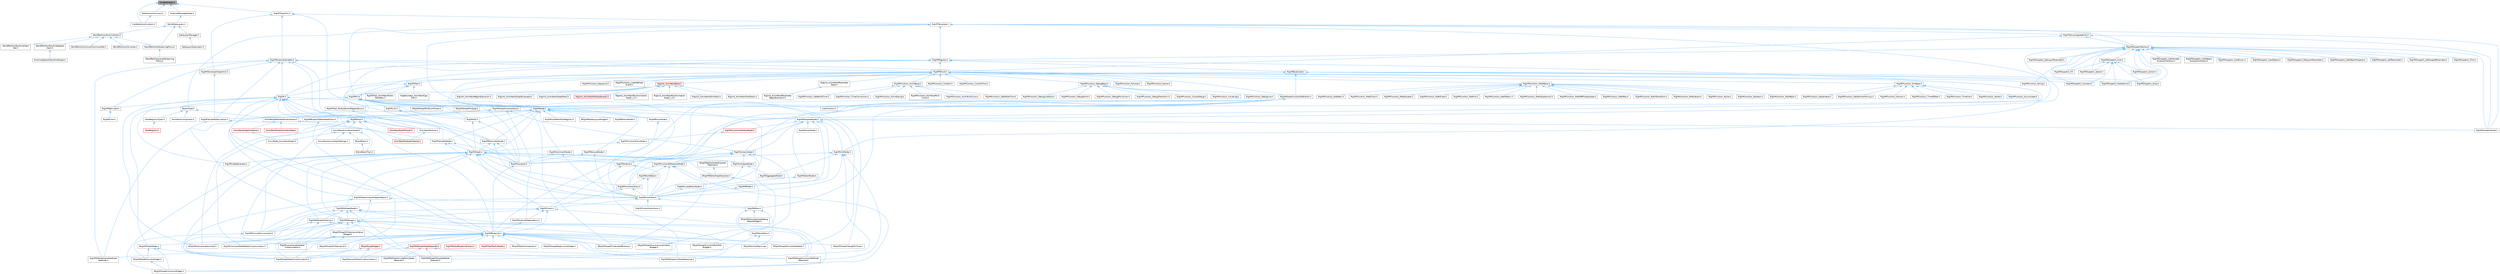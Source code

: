 digraph "CoreRedirects.h"
{
 // INTERACTIVE_SVG=YES
 // LATEX_PDF_SIZE
  bgcolor="transparent";
  edge [fontname=Helvetica,fontsize=10,labelfontname=Helvetica,labelfontsize=10];
  node [fontname=Helvetica,fontsize=10,shape=box,height=0.2,width=0.4];
  Node1 [id="Node000001",label="CoreRedirects.h",height=0.2,width=0.4,color="gray40", fillcolor="grey60", style="filled", fontcolor="black",tooltip=" "];
  Node1 -> Node2 [id="edge1_Node000001_Node000002",dir="back",color="steelblue1",style="solid",tooltip=" "];
  Node2 [id="Node000002",label="CoreRedirectsContext.h",height=0.2,width=0.4,color="grey40", fillcolor="white", style="filled",URL="$da/d3c/CoreRedirectsContext_8h.html",tooltip=" "];
  Node1 -> Node3 [id="edge2_Node000001_Node000003",dir="back",color="steelblue1",style="solid",tooltip=" "];
  Node3 [id="Node000003",label="ExternalPackageHelper.h",height=0.2,width=0.4,color="grey40", fillcolor="white", style="filled",URL="$d3/d2f/ExternalPackageHelper_8h.html",tooltip=" "];
  Node3 -> Node4 [id="edge3_Node000003_Node000004",dir="back",color="steelblue1",style="solid",tooltip=" "];
  Node4 [id="Node000004",label="WorldDataLayers.h",height=0.2,width=0.4,color="grey40", fillcolor="white", style="filled",URL="$d1/d1d/WorldDataLayers_8h.html",tooltip=" "];
  Node4 -> Node5 [id="edge4_Node000004_Node000005",dir="back",color="steelblue1",style="solid",tooltip=" "];
  Node5 [id="Node000005",label="DataLayerManager.h",height=0.2,width=0.4,color="grey40", fillcolor="white", style="filled",URL="$de/d96/DataLayerManager_8h.html",tooltip=" "];
  Node5 -> Node6 [id="edge5_Node000005_Node000006",dir="back",color="steelblue1",style="solid",tooltip=" "];
  Node6 [id="Node000006",label="DataLayerSubsystem.h",height=0.2,width=0.4,color="grey40", fillcolor="white", style="filled",URL="$d2/d5d/DataLayerSubsystem_8h.html",tooltip=" "];
  Node4 -> Node7 [id="edge6_Node000004_Node000007",dir="back",color="steelblue1",style="solid",tooltip=" "];
  Node7 [id="Node000007",label="WorldPartitionRuntimeHash.h",height=0.2,width=0.4,color="grey40", fillcolor="white", style="filled",URL="$d9/df1/WorldPartitionRuntimeHash_8h.html",tooltip=" "];
  Node7 -> Node8 [id="edge7_Node000007_Node000008",dir="back",color="steelblue1",style="solid",tooltip=" "];
  Node8 [id="Node000008",label="WorldPartitionConvertCommandlet.h",height=0.2,width=0.4,color="grey40", fillcolor="white", style="filled",URL="$db/d15/WorldPartitionConvertCommandlet_8h.html",tooltip=" "];
  Node7 -> Node9 [id="edge8_Node000007_Node000009",dir="back",color="steelblue1",style="solid",tooltip=" "];
  Node9 [id="Node000009",label="WorldPartitionConverter.h",height=0.2,width=0.4,color="grey40", fillcolor="white", style="filled",URL="$dc/df8/WorldPartitionConverter_8h.html",tooltip=" "];
  Node7 -> Node10 [id="edge9_Node000007_Node000010",dir="back",color="steelblue1",style="solid",tooltip=" "];
  Node10 [id="Node000010",label="WorldPartitionRuntimeHash\lSet.h",height=0.2,width=0.4,color="grey40", fillcolor="white", style="filled",URL="$d7/d94/WorldPartitionRuntimeHashSet_8h.html",tooltip=" "];
  Node7 -> Node11 [id="edge10_Node000007_Node000011",dir="back",color="steelblue1",style="solid",tooltip=" "];
  Node11 [id="Node000011",label="WorldPartitionRuntimeSpatial\lHash.h",height=0.2,width=0.4,color="grey40", fillcolor="white", style="filled",URL="$da/dbe/WorldPartitionRuntimeSpatialHash_8h.html",tooltip=" "];
  Node11 -> Node12 [id="edge11_Node000011_Node000012",dir="back",color="steelblue1",style="solid",tooltip=" "];
  Node12 [id="Node000012",label="RuntimeSpatialHashGridHelper.h",height=0.2,width=0.4,color="grey40", fillcolor="white", style="filled",URL="$d8/d05/RuntimeSpatialHashGridHelper_8h.html",tooltip=" "];
  Node7 -> Node13 [id="edge12_Node000007_Node000013",dir="back",color="steelblue1",style="solid",tooltip=" "];
  Node13 [id="Node000013",label="WorldPartitionStreamingPolicy.h",height=0.2,width=0.4,color="grey40", fillcolor="white", style="filled",URL="$d8/d37/WorldPartitionStreamingPolicy_8h.html",tooltip=" "];
  Node13 -> Node14 [id="edge13_Node000013_Node000014",dir="back",color="steelblue1",style="solid",tooltip=" "];
  Node14 [id="Node000014",label="WorldPartitionLevelStreaming\lPolicy.h",height=0.2,width=0.4,color="grey40", fillcolor="white", style="filled",URL="$d4/d14/WorldPartitionLevelStreamingPolicy_8h.html",tooltip=" "];
  Node4 -> Node13 [id="edge14_Node000004_Node000013",dir="back",color="steelblue1",style="solid",tooltip=" "];
  Node1 -> Node15 [id="edge15_Node000001_Node000015",dir="back",color="steelblue1",style="solid",tooltip=" "];
  Node15 [id="Node000015",label="RedirectionSummary.h",height=0.2,width=0.4,color="grey40", fillcolor="white", style="filled",URL="$d8/d9a/RedirectionSummary_8h.html",tooltip=" "];
  Node15 -> Node2 [id="edge16_Node000015_Node000002",dir="back",color="steelblue1",style="solid",tooltip=" "];
  Node1 -> Node16 [id="edge17_Node000001_Node000016",dir="back",color="steelblue1",style="solid",tooltip=" "];
  Node16 [id="Node000016",label="RigVMTypeUtils.h",height=0.2,width=0.4,color="grey40", fillcolor="white", style="filled",URL="$d5/d87/RigVMTypeUtils_8h.html",tooltip=" "];
  Node16 -> Node17 [id="edge18_Node000016_Node000017",dir="back",color="steelblue1",style="solid",tooltip=" "];
  Node17 [id="Node000017",label="RigVMDeveloperTypeUtils.h",height=0.2,width=0.4,color="grey40", fillcolor="white", style="filled",URL="$d0/d6e/RigVMDeveloperTypeUtils_8h.html",tooltip=" "];
  Node17 -> Node18 [id="edge19_Node000017_Node000018",dir="back",color="steelblue1",style="solid",tooltip=" "];
  Node18 [id="Node000018",label="RigVMVariableDescription.h",height=0.2,width=0.4,color="grey40", fillcolor="white", style="filled",URL="$d8/dd8/RigVMVariableDescription_8h.html",tooltip=" "];
  Node18 -> Node19 [id="edge20_Node000018_Node000019",dir="back",color="steelblue1",style="solid",tooltip=" "];
  Node19 [id="Node000019",label="RigVMEdGraphVariableNode\lSpawner.h",height=0.2,width=0.4,color="grey40", fillcolor="white", style="filled",URL="$d0/d83/RigVMEdGraphVariableNodeSpawner_8h.html",tooltip=" "];
  Node18 -> Node20 [id="edge21_Node000018_Node000020",dir="back",color="steelblue1",style="solid",tooltip=" "];
  Node20 [id="Node000020",label="RigVMVariableNode.h",height=0.2,width=0.4,color="grey40", fillcolor="white", style="filled",URL="$d0/dc6/RigVMVariableNode_8h.html",tooltip=" "];
  Node20 -> Node21 [id="edge22_Node000020_Node000021",dir="back",color="steelblue1",style="solid",tooltip=" "];
  Node21 [id="Node000021",label="RigVMCompiler.h",height=0.2,width=0.4,color="grey40", fillcolor="white", style="filled",URL="$d7/d63/RigVMCompiler_8h.html",tooltip=" "];
  Node21 -> Node22 [id="edge23_Node000021_Node000022",dir="back",color="steelblue1",style="solid",tooltip=" "];
  Node22 [id="Node000022",label="RigVMBlueprint.h",height=0.2,width=0.4,color="grey40", fillcolor="white", style="filled",URL="$df/d44/RigVMBlueprint_8h.html",tooltip=" "];
  Node22 -> Node23 [id="edge24_Node000022_Node000023",dir="back",color="steelblue1",style="solid",tooltip=" "];
  Node23 [id="Node000023",label="RigVMCommentNodeDetailCustomization.h",height=0.2,width=0.4,color="grey40", fillcolor="white", style="filled",URL="$de/ddb/RigVMCommentNodeDetailCustomization_8h.html",tooltip=" "];
  Node22 -> Node24 [id="edge25_Node000022_Node000024",dir="back",color="steelblue1",style="solid",tooltip=" "];
  Node24 [id="Node000024",label="RigVMEdGraphFunctionRefNode\lSpawner.h",height=0.2,width=0.4,color="grey40", fillcolor="white", style="filled",URL="$d3/d16/RigVMEdGraphFunctionRefNodeSpawner_8h.html",tooltip=" "];
  Node22 -> Node25 [id="edge26_Node000022_Node000025",dir="back",color="steelblue1",style="solid",tooltip=" "];
  Node25 [id="Node000025",label="RigVMEdGraphNodeSpawner.h",height=0.2,width=0.4,color="red", fillcolor="#FFF0F0", style="filled",URL="$d4/d8b/RigVMEdGraphNodeSpawner_8h.html",tooltip=" "];
  Node25 -> Node24 [id="edge27_Node000025_Node000024",dir="back",color="steelblue1",style="solid",tooltip=" "];
  Node25 -> Node27 [id="edge28_Node000025_Node000027",dir="back",color="steelblue1",style="solid",tooltip=" "];
  Node27 [id="Node000027",label="RigVMEdGraphInvokeEntryNode\lSpawner.h",height=0.2,width=0.4,color="grey40", fillcolor="white", style="filled",URL="$d9/de6/RigVMEdGraphInvokeEntryNodeSpawner_8h.html",tooltip=" "];
  Node25 -> Node28 [id="edge29_Node000025_Node000028",dir="back",color="steelblue1",style="solid",tooltip=" "];
  Node28 [id="Node000028",label="RigVMEdGraphTemplateNode\lSpawner.h",height=0.2,width=0.4,color="grey40", fillcolor="white", style="filled",URL="$d9/d6c/RigVMEdGraphTemplateNodeSpawner_8h.html",tooltip=" "];
  Node25 -> Node29 [id="edge30_Node000025_Node000029",dir="back",color="steelblue1",style="solid",tooltip=" "];
  Node29 [id="Node000029",label="RigVMEdGraphUnitNodeSpawner.h",height=0.2,width=0.4,color="grey40", fillcolor="white", style="filled",URL="$d3/d6b/RigVMEdGraphUnitNodeSpawner_8h.html",tooltip=" "];
  Node25 -> Node19 [id="edge31_Node000025_Node000019",dir="back",color="steelblue1",style="solid",tooltip=" "];
  Node22 -> Node29 [id="edge32_Node000022_Node000029",dir="back",color="steelblue1",style="solid",tooltip=" "];
  Node22 -> Node30 [id="edge33_Node000022_Node000030",dir="back",color="steelblue1",style="solid",tooltip=" "];
  Node30 [id="Node000030",label="RigVMEditorBlueprintLibrary.h",height=0.2,width=0.4,color="red", fillcolor="#FFF0F0", style="filled",URL="$d9/d31/RigVMEditorBlueprintLibrary_8h.html",tooltip=" "];
  Node22 -> Node32 [id="edge34_Node000022_Node000032",dir="back",color="steelblue1",style="solid",tooltip=" "];
  Node32 [id="Node000032",label="RigVMGraphDetailCustomization.h",height=0.2,width=0.4,color="grey40", fillcolor="white", style="filled",URL="$da/d8c/RigVMGraphDetailCustomization_8h.html",tooltip=" "];
  Node22 -> Node33 [id="edge35_Node000022_Node000033",dir="back",color="steelblue1",style="solid",tooltip=" "];
  Node33 [id="Node000033",label="RigVMLocalVariableDetail\lCustomization.h",height=0.2,width=0.4,color="grey40", fillcolor="white", style="filled",URL="$de/de8/RigVMLocalVariableDetailCustomization_8h.html",tooltip=" "];
  Node22 -> Node34 [id="edge36_Node000022_Node000034",dir="back",color="steelblue1",style="solid",tooltip=" "];
  Node34 [id="Node000034",label="RigVMTreeToolkitNode.h",height=0.2,width=0.4,color="red", fillcolor="#FFF0F0", style="filled",URL="$dc/d84/RigVMTreeToolkitNode_8h.html",tooltip=" "];
  Node22 -> Node39 [id="edge37_Node000022_Node000039",dir="back",color="steelblue1",style="solid",tooltip=" "];
  Node39 [id="Node000039",label="RigVMVariantDetailCustomization.h",height=0.2,width=0.4,color="grey40", fillcolor="white", style="filled",URL="$d2/db8/RigVMVariantDetailCustomization_8h.html",tooltip=" "];
  Node22 -> Node40 [id="edge38_Node000022_Node000040",dir="back",color="steelblue1",style="solid",tooltip=" "];
  Node40 [id="Node000040",label="SRigVMActionMenu.cpp",height=0.2,width=0.4,color="grey40", fillcolor="white", style="filled",URL="$dc/d4c/SRigVMActionMenu_8cpp.html",tooltip=" "];
  Node22 -> Node41 [id="edge39_Node000022_Node000041",dir="back",color="steelblue1",style="solid",tooltip=" "];
  Node41 [id="Node000041",label="SRigVMDetailsInspector.h",height=0.2,width=0.4,color="grey40", fillcolor="white", style="filled",URL="$df/dfb/SRigVMDetailsInspector_8h.html",tooltip=" "];
  Node22 -> Node42 [id="edge40_Node000022_Node000042",dir="back",color="steelblue1",style="solid",tooltip=" "];
  Node42 [id="Node000042",label="SRigVMExecutionStackView.h",height=0.2,width=0.4,color="grey40", fillcolor="white", style="filled",URL="$d9/d2b/SRigVMExecutionStackView_8h.html",tooltip=" "];
  Node22 -> Node43 [id="edge41_Node000022_Node000043",dir="back",color="steelblue1",style="solid",tooltip=" "];
  Node43 [id="Node000043",label="SRigVMGraphBreakLinksWidget.h",height=0.2,width=0.4,color="grey40", fillcolor="white", style="filled",URL="$d8/d4a/SRigVMGraphBreakLinksWidget_8h.html",tooltip=" "];
  Node22 -> Node44 [id="edge42_Node000022_Node000044",dir="back",color="steelblue1",style="solid",tooltip=" "];
  Node44 [id="Node000044",label="SRigVMGraphChangePinType.h",height=0.2,width=0.4,color="grey40", fillcolor="white", style="filled",URL="$d4/da7/SRigVMGraphChangePinType_8h.html",tooltip=" "];
  Node22 -> Node45 [id="edge43_Node000022_Node000045",dir="back",color="steelblue1",style="solid",tooltip=" "];
  Node45 [id="Node000045",label="SRigVMGraphFunctionBulkEdit\lWidget.h",height=0.2,width=0.4,color="grey40", fillcolor="white", style="filled",URL="$db/dbf/SRigVMGraphFunctionBulkEditWidget_8h.html",tooltip=" "];
  Node22 -> Node46 [id="edge44_Node000022_Node000046",dir="back",color="steelblue1",style="solid",tooltip=" "];
  Node46 [id="Node000046",label="SRigVMGraphFunctionLocalization\lWidget.h",height=0.2,width=0.4,color="grey40", fillcolor="white", style="filled",URL="$dd/d59/SRigVMGraphFunctionLocalizationWidget_8h.html",tooltip=" "];
  Node22 -> Node47 [id="edge45_Node000022_Node000047",dir="back",color="steelblue1",style="solid",tooltip=" "];
  Node47 [id="Node000047",label="SRigVMGraphNode.h",height=0.2,width=0.4,color="grey40", fillcolor="white", style="filled",URL="$d0/d1e/SRigVMGraphNode_8h.html",tooltip=" "];
  Node47 -> Node32 [id="edge46_Node000047_Node000032",dir="back",color="steelblue1",style="solid",tooltip=" "];
  Node47 -> Node48 [id="edge47_Node000047_Node000048",dir="back",color="steelblue1",style="solid",tooltip=" "];
  Node48 [id="Node000048",label="SRigVMNodePreviewWidget.h",height=0.2,width=0.4,color="grey40", fillcolor="white", style="filled",URL="$d5/d72/SRigVMNodePreviewWidget_8h.html",tooltip=" "];
  Node48 -> Node38 [id="edge48_Node000048_Node000038",dir="back",color="steelblue1",style="solid",tooltip=" "];
  Node38 [id="Node000038",label="SRigVMSwapFunctionsWidget.h",height=0.2,width=0.4,color="grey40", fillcolor="white", style="filled",URL="$d0/da2/SRigVMSwapFunctionsWidget_8h.html",tooltip=" "];
  Node47 -> Node38 [id="edge49_Node000047_Node000038",dir="back",color="steelblue1",style="solid",tooltip=" "];
  Node22 -> Node49 [id="edge50_Node000022_Node000049",dir="back",color="steelblue1",style="solid",tooltip=" "];
  Node49 [id="Node000049",label="SRigVMGraphPinUserDataPath.h",height=0.2,width=0.4,color="grey40", fillcolor="white", style="filled",URL="$d5/d31/SRigVMGraphPinUserDataPath_8h.html",tooltip=" "];
  Node22 -> Node50 [id="edge51_Node000022_Node000050",dir="back",color="steelblue1",style="solid",tooltip=" "];
  Node50 [id="Node000050",label="SRigVMGraphPinVariableBinding.h",height=0.2,width=0.4,color="grey40", fillcolor="white", style="filled",URL="$db/dca/SRigVMGraphPinVariableBinding_8h.html",tooltip=" "];
  Node22 -> Node51 [id="edge52_Node000022_Node000051",dir="back",color="steelblue1",style="solid",tooltip=" "];
  Node51 [id="Node000051",label="SRigVMLogWidget.h",height=0.2,width=0.4,color="red", fillcolor="#FFF0F0", style="filled",URL="$d9/dab/SRigVMLogWidget_8h.html",tooltip=" "];
  Node51 -> Node32 [id="edge53_Node000051_Node000032",dir="back",color="steelblue1",style="solid",tooltip=" "];
  Node51 -> Node39 [id="edge54_Node000051_Node000039",dir="back",color="steelblue1",style="solid",tooltip=" "];
  Node20 -> Node53 [id="edge55_Node000020_Node000053",dir="back",color="steelblue1",style="solid",tooltip=" "];
  Node53 [id="Node000053",label="RigVMController.h",height=0.2,width=0.4,color="grey40", fillcolor="white", style="filled",URL="$da/d1e/RigVMController_8h.html",tooltip=" "];
  Node53 -> Node54 [id="edge56_Node000053_Node000054",dir="back",color="steelblue1",style="solid",tooltip=" "];
  Node54 [id="Node000054",label="RigVMClient.h",height=0.2,width=0.4,color="grey40", fillcolor="white", style="filled",URL="$db/d93/RigVMClient_8h.html",tooltip=" "];
  Node54 -> Node22 [id="edge57_Node000054_Node000022",dir="back",color="steelblue1",style="solid",tooltip=" "];
  Node54 -> Node55 [id="edge58_Node000054_Node000055",dir="back",color="steelblue1",style="solid",tooltip=" "];
  Node55 [id="Node000055",label="RigVMEdGraph.h",height=0.2,width=0.4,color="grey40", fillcolor="white", style="filled",URL="$d9/d8c/RigVMEdGraph_8h.html",tooltip=" "];
  Node55 -> Node22 [id="edge59_Node000055_Node000022",dir="back",color="steelblue1",style="solid",tooltip=" "];
  Node55 -> Node24 [id="edge60_Node000055_Node000024",dir="back",color="steelblue1",style="solid",tooltip=" "];
  Node55 -> Node28 [id="edge61_Node000055_Node000028",dir="back",color="steelblue1",style="solid",tooltip=" "];
  Node55 -> Node29 [id="edge62_Node000055_Node000029",dir="back",color="steelblue1",style="solid",tooltip=" "];
  Node55 -> Node32 [id="edge63_Node000055_Node000032",dir="back",color="steelblue1",style="solid",tooltip=" "];
  Node55 -> Node33 [id="edge64_Node000055_Node000033",dir="back",color="steelblue1",style="solid",tooltip=" "];
  Node55 -> Node56 [id="edge65_Node000055_Node000056",dir="back",color="steelblue1",style="solid",tooltip=" "];
  Node56 [id="Node000056",label="RigVMMinimalEnvironment.h",height=0.2,width=0.4,color="grey40", fillcolor="white", style="filled",URL="$d4/d4a/RigVMMinimalEnvironment_8h.html",tooltip=" "];
  Node56 -> Node48 [id="edge66_Node000056_Node000048",dir="back",color="steelblue1",style="solid",tooltip=" "];
  Node55 -> Node42 [id="edge67_Node000055_Node000042",dir="back",color="steelblue1",style="solid",tooltip=" "];
  Node55 -> Node57 [id="edge68_Node000055_Node000057",dir="back",color="steelblue1",style="solid",tooltip=" "];
  Node57 [id="Node000057",label="SRigVMGraphPinNameListValue\lWidget.h",height=0.2,width=0.4,color="grey40", fillcolor="white", style="filled",URL="$dc/dac/SRigVMGraphPinNameListValueWidget_8h.html",tooltip=" "];
  Node57 -> Node32 [id="edge69_Node000057_Node000032",dir="back",color="steelblue1",style="solid",tooltip=" "];
  Node57 -> Node33 [id="edge70_Node000057_Node000033",dir="back",color="steelblue1",style="solid",tooltip=" "];
  Node57 -> Node58 [id="edge71_Node000057_Node000058",dir="back",color="steelblue1",style="solid",tooltip=" "];
  Node58 [id="Node000058",label="SRigVMGraphPinNameList.h",height=0.2,width=0.4,color="grey40", fillcolor="white", style="filled",URL="$d7/dfc/SRigVMGraphPinNameList_8h.html",tooltip=" "];
  Node54 -> Node59 [id="edge72_Node000054_Node000059",dir="back",color="steelblue1",style="solid",tooltip=" "];
  Node59 [id="Node000059",label="RigVMExternalDependency.h",height=0.2,width=0.4,color="grey40", fillcolor="white", style="filled",URL="$d2/d83/RigVMExternalDependency_8h.html",tooltip=" "];
  Node59 -> Node22 [id="edge73_Node000059_Node000022",dir="back",color="steelblue1",style="solid",tooltip=" "];
  Node54 -> Node56 [id="edge74_Node000054_Node000056",dir="back",color="steelblue1",style="solid",tooltip=" "];
  Node54 -> Node38 [id="edge75_Node000054_Node000038",dir="back",color="steelblue1",style="solid",tooltip=" "];
  Node53 -> Node60 [id="edge76_Node000053_Node000060",dir="back",color="steelblue1",style="solid",tooltip=" "];
  Node60 [id="Node000060",label="RigVMControllerActions.h",height=0.2,width=0.4,color="grey40", fillcolor="white", style="filled",URL="$d3/dc4/RigVMControllerActions_8h.html",tooltip=" "];
  Node53 -> Node61 [id="edge77_Node000053_Node000061",dir="back",color="steelblue1",style="solid",tooltip=" "];
  Node61 [id="Node000061",label="RigVMEditor.h",height=0.2,width=0.4,color="grey40", fillcolor="white", style="filled",URL="$d3/d13/RigVMEditor_8h.html",tooltip=" "];
  Node61 -> Node62 [id="edge78_Node000061_Node000062",dir="back",color="steelblue1",style="solid",tooltip=" "];
  Node62 [id="Node000062",label="RigVMNewEditor.h",height=0.2,width=0.4,color="grey40", fillcolor="white", style="filled",URL="$df/dd1/RigVMNewEditor_8h.html",tooltip=" "];
  Node62 -> Node32 [id="edge79_Node000062_Node000032",dir="back",color="steelblue1",style="solid",tooltip=" "];
  Node62 -> Node40 [id="edge80_Node000062_Node000040",dir="back",color="steelblue1",style="solid",tooltip=" "];
  Node61 -> Node40 [id="edge81_Node000061_Node000040",dir="back",color="steelblue1",style="solid",tooltip=" "];
  Node61 -> Node63 [id="edge82_Node000061_Node000063",dir="back",color="steelblue1",style="solid",tooltip=" "];
  Node63 [id="Node000063",label="SRigVMEditorSelectedDebug\lObjectWidget.h",height=0.2,width=0.4,color="grey40", fillcolor="white", style="filled",URL="$d9/dcd/SRigVMEditorSelectedDebugObjectWidget_8h.html",tooltip=" "];
  Node53 -> Node56 [id="edge83_Node000053_Node000056",dir="back",color="steelblue1",style="solid",tooltip=" "];
  Node20 -> Node64 [id="edge84_Node000020_Node000064",dir="back",color="steelblue1",style="solid",tooltip=" "];
  Node64 [id="Node000064",label="RigVMGraph.h",height=0.2,width=0.4,color="grey40", fillcolor="white", style="filled",URL="$d7/dfd/RigVMGraph_8h.html",tooltip=" "];
  Node64 -> Node54 [id="edge85_Node000064_Node000054",dir="back",color="steelblue1",style="solid",tooltip=" "];
  Node64 -> Node65 [id="edge86_Node000064_Node000065",dir="back",color="steelblue1",style="solid",tooltip=" "];
  Node65 [id="Node000065",label="RigVMCodeGenerator.h",height=0.2,width=0.4,color="grey40", fillcolor="white", style="filled",URL="$d4/d2b/RigVMCodeGenerator_8h.html",tooltip=" "];
  Node64 -> Node66 [id="edge87_Node000064_Node000066",dir="back",color="steelblue1",style="solid",tooltip=" "];
  Node66 [id="Node000066",label="RigVMCollapseNode.h",height=0.2,width=0.4,color="grey40", fillcolor="white", style="filled",URL="$d1/d95/RigVMCollapseNode_8h.html",tooltip=" "];
  Node66 -> Node67 [id="edge88_Node000066_Node000067",dir="back",color="steelblue1",style="solid",tooltip=" "];
  Node67 [id="Node000067",label="RigVMAggregateNode.h",height=0.2,width=0.4,color="grey40", fillcolor="white", style="filled",URL="$d7/d89/RigVMAggregateNode_8h.html",tooltip=" "];
  Node66 -> Node53 [id="edge89_Node000066_Node000053",dir="back",color="steelblue1",style="solid",tooltip=" "];
  Node64 -> Node21 [id="edge90_Node000064_Node000021",dir="back",color="steelblue1",style="solid",tooltip=" "];
  Node64 -> Node53 [id="edge91_Node000064_Node000053",dir="back",color="steelblue1",style="solid",tooltip=" "];
  Node64 -> Node68 [id="edge92_Node000064_Node000068",dir="back",color="steelblue1",style="solid",tooltip=" "];
  Node68 [id="Node000068",label="RigVMDetailsViewWrapperObject.h",height=0.2,width=0.4,color="grey40", fillcolor="white", style="filled",URL="$dd/d41/RigVMDetailsViewWrapperObject_8h.html",tooltip=" "];
  Node68 -> Node61 [id="edge93_Node000068_Node000061",dir="back",color="steelblue1",style="solid",tooltip=" "];
  Node68 -> Node32 [id="edge94_Node000068_Node000032",dir="back",color="steelblue1",style="solid",tooltip=" "];
  Node68 -> Node33 [id="edge95_Node000068_Node000033",dir="back",color="steelblue1",style="solid",tooltip=" "];
  Node64 -> Node55 [id="edge96_Node000064_Node000055",dir="back",color="steelblue1",style="solid",tooltip=" "];
  Node64 -> Node27 [id="edge97_Node000064_Node000027",dir="back",color="steelblue1",style="solid",tooltip=" "];
  Node64 -> Node69 [id="edge98_Node000064_Node000069",dir="back",color="steelblue1",style="solid",tooltip=" "];
  Node69 [id="Node000069",label="RigVMEdGraphNode.h",height=0.2,width=0.4,color="grey40", fillcolor="white", style="filled",URL="$d8/dcd/RigVMEdGraphNode_8h.html",tooltip=" "];
  Node69 -> Node55 [id="edge99_Node000069_Node000055",dir="back",color="steelblue1",style="solid",tooltip=" "];
  Node69 -> Node24 [id="edge100_Node000069_Node000024",dir="back",color="steelblue1",style="solid",tooltip=" "];
  Node69 -> Node70 [id="edge101_Node000069_Node000070",dir="back",color="steelblue1",style="solid",tooltip=" "];
  Node70 [id="Node000070",label="RigVMEdGraphSchema.h",height=0.2,width=0.4,color="grey40", fillcolor="white", style="filled",URL="$dc/de3/RigVMEdGraphSchema_8h.html",tooltip=" "];
  Node70 -> Node22 [id="edge102_Node000070_Node000022",dir="back",color="steelblue1",style="solid",tooltip=" "];
  Node70 -> Node32 [id="edge103_Node000070_Node000032",dir="back",color="steelblue1",style="solid",tooltip=" "];
  Node70 -> Node33 [id="edge104_Node000070_Node000033",dir="back",color="steelblue1",style="solid",tooltip=" "];
  Node69 -> Node28 [id="edge105_Node000069_Node000028",dir="back",color="steelblue1",style="solid",tooltip=" "];
  Node69 -> Node29 [id="edge106_Node000069_Node000029",dir="back",color="steelblue1",style="solid",tooltip=" "];
  Node69 -> Node56 [id="edge107_Node000069_Node000056",dir="back",color="steelblue1",style="solid",tooltip=" "];
  Node64 -> Node70 [id="edge108_Node000064_Node000070",dir="back",color="steelblue1",style="solid",tooltip=" "];
  Node64 -> Node71 [id="edge109_Node000064_Node000071",dir="back",color="steelblue1",style="solid",tooltip=" "];
  Node71 [id="Node000071",label="RigVMFunctionLibrary.h",height=0.2,width=0.4,color="grey40", fillcolor="white", style="filled",URL="$da/d39/RigVMFunctionLibrary_8h.html",tooltip=" "];
  Node71 -> Node54 [id="edge110_Node000071_Node000054",dir="back",color="steelblue1",style="solid",tooltip=" "];
  Node71 -> Node53 [id="edge111_Node000071_Node000053",dir="back",color="steelblue1",style="solid",tooltip=" "];
  Node64 -> Node72 [id="edge112_Node000064_Node000072",dir="back",color="steelblue1",style="solid",tooltip=" "];
  Node72 [id="Node000072",label="RigVMFunctionReferenceNode.h",height=0.2,width=0.4,color="grey40", fillcolor="white", style="filled",URL="$d8/dae/RigVMFunctionReferenceNode_8h.html",tooltip=" "];
  Node72 -> Node73 [id="edge113_Node000072_Node000073",dir="back",color="steelblue1",style="solid",tooltip=" "];
  Node73 [id="Node000073",label="RigVMBuildData.h",height=0.2,width=0.4,color="grey40", fillcolor="white", style="filled",URL="$df/d5a/RigVMBuildData_8h.html",tooltip=" "];
  Node73 -> Node53 [id="edge114_Node000073_Node000053",dir="back",color="steelblue1",style="solid",tooltip=" "];
  Node73 -> Node71 [id="edge115_Node000073_Node000071",dir="back",color="steelblue1",style="solid",tooltip=" "];
  Node72 -> Node53 [id="edge116_Node000072_Node000053",dir="back",color="steelblue1",style="solid",tooltip=" "];
  Node72 -> Node71 [id="edge117_Node000072_Node000071",dir="back",color="steelblue1",style="solid",tooltip=" "];
  Node72 -> Node50 [id="edge118_Node000072_Node000050",dir="back",color="steelblue1",style="solid",tooltip=" "];
  Node72 -> Node38 [id="edge119_Node000072_Node000038",dir="back",color="steelblue1",style="solid",tooltip=" "];
  Node64 -> Node56 [id="edge120_Node000064_Node000056",dir="back",color="steelblue1",style="solid",tooltip=" "];
  Node64 -> Node74 [id="edge121_Node000064_Node000074",dir="back",color="steelblue1",style="solid",tooltip=" "];
  Node74 [id="Node000074",label="RigVMSchema.h",height=0.2,width=0.4,color="grey40", fillcolor="white", style="filled",URL="$d7/dc2/RigVMSchema_8h.html",tooltip=" "];
  Node74 -> Node54 [id="edge122_Node000074_Node000054",dir="back",color="steelblue1",style="solid",tooltip=" "];
  Node74 -> Node53 [id="edge123_Node000074_Node000053",dir="back",color="steelblue1",style="solid",tooltip=" "];
  Node64 -> Node75 [id="edge124_Node000064_Node000075",dir="back",color="steelblue1",style="solid",tooltip=" "];
  Node75 [id="Node000075",label="SRigVMEditorGraphExplorer.h",height=0.2,width=0.4,color="grey40", fillcolor="white", style="filled",URL="$db/d11/SRigVMEditorGraphExplorer_8h.html",tooltip=" "];
  Node75 -> Node61 [id="edge125_Node000075_Node000061",dir="back",color="steelblue1",style="solid",tooltip=" "];
  Node64 -> Node76 [id="edge126_Node000064_Node000076",dir="back",color="steelblue1",style="solid",tooltip=" "];
  Node76 [id="Node000076",label="SRigVMEditorGraphExplorer\lTreeView.h",height=0.2,width=0.4,color="grey40", fillcolor="white", style="filled",URL="$d8/d43/SRigVMEditorGraphExplorerTreeView_8h.html",tooltip=" "];
  Node76 -> Node75 [id="edge127_Node000076_Node000075",dir="back",color="steelblue1",style="solid",tooltip=" "];
  Node64 -> Node38 [id="edge128_Node000064_Node000038",dir="back",color="steelblue1",style="solid",tooltip=" "];
  Node16 -> Node77 [id="edge129_Node000016_Node000077",dir="back",color="steelblue1",style="solid",tooltip=" "];
  Node77 [id="Node000077",label="RigVMExternalVariable.h",height=0.2,width=0.4,color="grey40", fillcolor="white", style="filled",URL="$d4/d6f/RigVMExternalVariable_8h.html",tooltip=" "];
  Node77 -> Node78 [id="edge130_Node000077_Node000078",dir="back",color="steelblue1",style="solid",tooltip=" "];
  Node78 [id="Node000078",label="RigVM.h",height=0.2,width=0.4,color="grey40", fillcolor="white", style="filled",URL="$d0/d5e/RigVM_8h.html",tooltip=" "];
  Node78 -> Node79 [id="edge131_Node000078_Node000079",dir="back",color="steelblue1",style="solid",tooltip=" "];
  Node79 [id="Node000079",label="AnimNextAnimationGraph.h",height=0.2,width=0.4,color="grey40", fillcolor="white", style="filled",URL="$d4/dc3/AnimNextAnimationGraph_8h.html",tooltip=" "];
  Node79 -> Node80 [id="edge132_Node000079_Node000080",dir="back",color="steelblue1",style="solid",tooltip=" "];
  Node80 [id="Node000080",label="AnimNextAnimGraphSettings.h",height=0.2,width=0.4,color="grey40", fillcolor="white", style="filled",URL="$d9/da8/AnimNextAnimGraphSettings_8h.html",tooltip=" "];
  Node79 -> Node81 [id="edge133_Node000079_Node000081",dir="back",color="steelblue1",style="solid",tooltip=" "];
  Node81 [id="Node000081",label="AnimNode_AnimNextGraph.h",height=0.2,width=0.4,color="grey40", fillcolor="white", style="filled",URL="$d5/d20/AnimNode__AnimNextGraph_8h.html",tooltip=" "];
  Node79 -> Node82 [id="edge134_Node000079_Node000082",dir="back",color="steelblue1",style="solid",tooltip=" "];
  Node82 [id="Node000082",label="BlendStackTrait.h",height=0.2,width=0.4,color="grey40", fillcolor="white", style="filled",URL="$dd/dc9/BlendStackTrait_8h.html",tooltip=" "];
  Node79 -> Node83 [id="edge135_Node000079_Node000083",dir="back",color="steelblue1",style="solid",tooltip=" "];
  Node83 [id="Node000083",label="IBlendStack.h",height=0.2,width=0.4,color="grey40", fillcolor="white", style="filled",URL="$df/d73/IBlendStack_8h.html",tooltip=" "];
  Node83 -> Node82 [id="edge136_Node000083_Node000082",dir="back",color="steelblue1",style="solid",tooltip=" "];
  Node78 -> Node84 [id="edge137_Node000078_Node000084",dir="back",color="steelblue1",style="solid",tooltip=" "];
  Node84 [id="Node000084",label="AnimNextModule.h",height=0.2,width=0.4,color="grey40", fillcolor="white", style="filled",URL="$d1/dac/AnimNextModule_8h.html",tooltip=" "];
  Node84 -> Node85 [id="edge138_Node000084_Node000085",dir="back",color="steelblue1",style="solid",tooltip=" "];
  Node85 [id="Node000085",label="AnimNextModuleInstance.h",height=0.2,width=0.4,color="red", fillcolor="#FFF0F0", style="filled",URL="$d7/dbe/AnimNextModuleInstance_8h.html",tooltip=" "];
  Node78 -> Node22 [id="edge139_Node000078_Node000022",dir="back",color="steelblue1",style="solid",tooltip=" "];
  Node78 -> Node87 [id="edge140_Node000078_Node000087",dir="back",color="steelblue1",style="solid",tooltip=" "];
  Node87 [id="Node000087",label="RigVMBlueprintGeneratedClass.h",height=0.2,width=0.4,color="grey40", fillcolor="white", style="filled",URL="$d4/dec/RigVMBlueprintGeneratedClass_8h.html",tooltip=" "];
  Node87 -> Node22 [id="edge141_Node000087_Node000022",dir="back",color="steelblue1",style="solid",tooltip=" "];
  Node78 -> Node65 [id="edge142_Node000078_Node000065",dir="back",color="steelblue1",style="solid",tooltip=" "];
  Node78 -> Node21 [id="edge143_Node000078_Node000021",dir="back",color="steelblue1",style="solid",tooltip=" "];
  Node78 -> Node55 [id="edge144_Node000078_Node000055",dir="back",color="steelblue1",style="solid",tooltip=" "];
  Node78 -> Node88 [id="edge145_Node000078_Node000088",dir="back",color="steelblue1",style="solid",tooltip=" "];
  Node88 [id="Node000088",label="RigVMHost.h",height=0.2,width=0.4,color="grey40", fillcolor="white", style="filled",URL="$d5/d04/RigVMHost_8h.html",tooltip=" "];
  Node88 -> Node79 [id="edge146_Node000088_Node000079",dir="back",color="steelblue1",style="solid",tooltip=" "];
  Node88 -> Node84 [id="edge147_Node000088_Node000084",dir="back",color="steelblue1",style="solid",tooltip=" "];
  Node88 -> Node89 [id="edge148_Node000088_Node000089",dir="back",color="steelblue1",style="solid",tooltip=" "];
  Node89 [id="Node000089",label="AnimNextRigVMAsset.h",height=0.2,width=0.4,color="red", fillcolor="#FFF0F0", style="filled",URL="$d8/d0c/AnimNextRigVMAsset_8h.html",tooltip=" "];
  Node88 -> Node22 [id="edge149_Node000088_Node000022",dir="back",color="steelblue1",style="solid",tooltip=" "];
  Node88 -> Node23 [id="edge150_Node000088_Node000023",dir="back",color="steelblue1",style="solid",tooltip=" "];
  Node88 -> Node33 [id="edge151_Node000088_Node000033",dir="back",color="steelblue1",style="solid",tooltip=" "];
  Node88 -> Node42 [id="edge152_Node000088_Node000042",dir="back",color="steelblue1",style="solid",tooltip=" "];
  Node78 -> Node129 [id="edge153_Node000078_Node000129",dir="back",color="steelblue1",style="solid",tooltip=" "];
  Node129 [id="Node000129",label="RigVMNativized.h",height=0.2,width=0.4,color="grey40", fillcolor="white", style="filled",URL="$df/d99/RigVMNativized_8h.html",tooltip=" "];
  Node129 -> Node130 [id="edge154_Node000129_Node000130",dir="back",color="steelblue1",style="solid",tooltip=" "];
  Node130 [id="Node000130",label="RigVMCore.h",height=0.2,width=0.4,color="grey40", fillcolor="white", style="filled",URL="$d3/dbd/RigVMCore_8h.html",tooltip=" "];
  Node78 -> Node131 [id="edge155_Node000078_Node000131",dir="back",color="steelblue1",style="solid",tooltip=" "];
  Node131 [id="Node000131",label="RigVMNode.h",height=0.2,width=0.4,color="grey40", fillcolor="white", style="filled",URL="$df/d31/RigVMNode_8h.html",tooltip=" "];
  Node131 -> Node132 [id="edge156_Node000131_Node000132",dir="back",color="steelblue1",style="solid",tooltip=" "];
  Node132 [id="Node000132",label="RigVMAST.h",height=0.2,width=0.4,color="grey40", fillcolor="white", style="filled",URL="$d9/d6d/RigVMAST_8h.html",tooltip=" "];
  Node132 -> Node21 [id="edge157_Node000132_Node000021",dir="back",color="steelblue1",style="solid",tooltip=" "];
  Node132 -> Node64 [id="edge158_Node000132_Node000064",dir="back",color="steelblue1",style="solid",tooltip=" "];
  Node131 -> Node133 [id="edge159_Node000131_Node000133",dir="back",color="steelblue1",style="solid",tooltip=" "];
  Node133 [id="Node000133",label="RigVMBranchNode.h",height=0.2,width=0.4,color="grey40", fillcolor="white", style="filled",URL="$dc/d3b/RigVMBranchNode_8h.html",tooltip=" "];
  Node131 -> Node134 [id="edge160_Node000131_Node000134",dir="back",color="steelblue1",style="solid",tooltip=" "];
  Node134 [id="Node000134",label="RigVMCommentNode.h",height=0.2,width=0.4,color="grey40", fillcolor="white", style="filled",URL="$da/d66/RigVMCommentNode_8h.html",tooltip=" "];
  Node134 -> Node21 [id="edge161_Node000134_Node000021",dir="back",color="steelblue1",style="solid",tooltip=" "];
  Node134 -> Node53 [id="edge162_Node000134_Node000053",dir="back",color="steelblue1",style="solid",tooltip=" "];
  Node131 -> Node68 [id="edge163_Node000131_Node000068",dir="back",color="steelblue1",style="solid",tooltip=" "];
  Node131 -> Node135 [id="edge164_Node000131_Node000135",dir="back",color="steelblue1",style="solid",tooltip=" "];
  Node135 [id="Node000135",label="RigVMEnumNode.h",height=0.2,width=0.4,color="grey40", fillcolor="white", style="filled",URL="$d8/d16/RigVMEnumNode_8h.html",tooltip=" "];
  Node135 -> Node53 [id="edge165_Node000135_Node000053",dir="back",color="steelblue1",style="solid",tooltip=" "];
  Node131 -> Node64 [id="edge166_Node000131_Node000064",dir="back",color="steelblue1",style="solid",tooltip=" "];
  Node131 -> Node136 [id="edge167_Node000131_Node000136",dir="back",color="steelblue1",style="solid",tooltip=" "];
  Node136 [id="Node000136",label="RigVMInvokeEntryNode.h",height=0.2,width=0.4,color="grey40", fillcolor="white", style="filled",URL="$de/ddf/RigVMInvokeEntryNode_8h.html",tooltip=" "];
  Node136 -> Node53 [id="edge168_Node000136_Node000053",dir="back",color="steelblue1",style="solid",tooltip=" "];
  Node131 -> Node137 [id="edge169_Node000131_Node000137",dir="back",color="steelblue1",style="solid",tooltip=" "];
  Node137 [id="Node000137",label="RigVMParameterNode.h",height=0.2,width=0.4,color="grey40", fillcolor="white", style="filled",URL="$dd/dfd/RigVMParameterNode_8h.html",tooltip=" "];
  Node137 -> Node21 [id="edge170_Node000137_Node000021",dir="back",color="steelblue1",style="solid",tooltip=" "];
  Node137 -> Node53 [id="edge171_Node000137_Node000053",dir="back",color="steelblue1",style="solid",tooltip=" "];
  Node137 -> Node64 [id="edge172_Node000137_Node000064",dir="back",color="steelblue1",style="solid",tooltip=" "];
  Node131 -> Node138 [id="edge173_Node000131_Node000138",dir="back",color="steelblue1",style="solid",tooltip=" "];
  Node138 [id="Node000138",label="RigVMRerouteNode.h",height=0.2,width=0.4,color="grey40", fillcolor="white", style="filled",URL="$d7/dd8/RigVMRerouteNode_8h.html",tooltip=" "];
  Node138 -> Node21 [id="edge174_Node000138_Node000021",dir="back",color="steelblue1",style="solid",tooltip=" "];
  Node138 -> Node53 [id="edge175_Node000138_Node000053",dir="back",color="steelblue1",style="solid",tooltip=" "];
  Node131 -> Node139 [id="edge176_Node000131_Node000139",dir="back",color="steelblue1",style="solid",tooltip=" "];
  Node139 [id="Node000139",label="RigVMTemplateNode.h",height=0.2,width=0.4,color="grey40", fillcolor="white", style="filled",URL="$d3/d3f/RigVMTemplateNode_8h.html",tooltip=" "];
  Node139 -> Node140 [id="edge177_Node000139_Node000140",dir="back",color="steelblue1",style="solid",tooltip=" "];
  Node140 [id="Node000140",label="RigVMArrayNode.h",height=0.2,width=0.4,color="grey40", fillcolor="white", style="filled",URL="$dd/d66/RigVMArrayNode_8h.html",tooltip=" "];
  Node139 -> Node53 [id="edge178_Node000139_Node000053",dir="back",color="steelblue1",style="solid",tooltip=" "];
  Node139 -> Node141 [id="edge179_Node000139_Node000141",dir="back",color="steelblue1",style="solid",tooltip=" "];
  Node141 [id="Node000141",label="RigVMDispatchNode.h",height=0.2,width=0.4,color="grey40", fillcolor="white", style="filled",URL="$dc/d91/RigVMDispatchNode_8h.html",tooltip=" "];
  Node139 -> Node28 [id="edge180_Node000139_Node000028",dir="back",color="steelblue1",style="solid",tooltip=" "];
  Node139 -> Node142 [id="edge181_Node000139_Node000142",dir="back",color="steelblue1",style="solid",tooltip=" "];
  Node142 [id="Node000142",label="RigVMFunctionInterfaceNode.h",height=0.2,width=0.4,color="red", fillcolor="#FFF0F0", style="filled",URL="$dd/d44/RigVMFunctionInterfaceNode_8h.html",tooltip=" "];
  Node142 -> Node143 [id="edge182_Node000142_Node000143",dir="back",color="steelblue1",style="solid",tooltip=" "];
  Node143 [id="Node000143",label="RigVMFunctionEntryNode.h",height=0.2,width=0.4,color="grey40", fillcolor="white", style="filled",URL="$d1/de8/RigVMFunctionEntryNode_8h.html",tooltip=" "];
  Node143 -> Node64 [id="edge183_Node000143_Node000064",dir="back",color="steelblue1",style="solid",tooltip=" "];
  Node139 -> Node145 [id="edge184_Node000139_Node000145",dir="back",color="steelblue1",style="solid",tooltip=" "];
  Node145 [id="Node000145",label="RigVMIfNode.h",height=0.2,width=0.4,color="grey40", fillcolor="white", style="filled",URL="$d6/d0c/RigVMIfNode_8h.html",tooltip=" "];
  Node145 -> Node53 [id="edge185_Node000145_Node000053",dir="back",color="steelblue1",style="solid",tooltip=" "];
  Node139 -> Node146 [id="edge186_Node000139_Node000146",dir="back",color="steelblue1",style="solid",tooltip=" "];
  Node146 [id="Node000146",label="RigVMLibraryNode.h",height=0.2,width=0.4,color="grey40", fillcolor="white", style="filled",URL="$d5/dfd/RigVMLibraryNode_8h.html",tooltip=" "];
  Node146 -> Node66 [id="edge187_Node000146_Node000066",dir="back",color="steelblue1",style="solid",tooltip=" "];
  Node146 -> Node21 [id="edge188_Node000146_Node000021",dir="back",color="steelblue1",style="solid",tooltip=" "];
  Node146 -> Node71 [id="edge189_Node000146_Node000071",dir="back",color="steelblue1",style="solid",tooltip=" "];
  Node146 -> Node72 [id="edge190_Node000146_Node000072",dir="back",color="steelblue1",style="solid",tooltip=" "];
  Node146 -> Node45 [id="edge191_Node000146_Node000045",dir="back",color="steelblue1",style="solid",tooltip=" "];
  Node146 -> Node46 [id="edge192_Node000146_Node000046",dir="back",color="steelblue1",style="solid",tooltip=" "];
  Node139 -> Node147 [id="edge193_Node000139_Node000147",dir="back",color="steelblue1",style="solid",tooltip=" "];
  Node147 [id="Node000147",label="RigVMSelectNode.h",height=0.2,width=0.4,color="grey40", fillcolor="white", style="filled",URL="$d0/db0/RigVMSelectNode_8h.html",tooltip=" "];
  Node147 -> Node53 [id="edge194_Node000147_Node000053",dir="back",color="steelblue1",style="solid",tooltip=" "];
  Node139 -> Node148 [id="edge195_Node000139_Node000148",dir="back",color="steelblue1",style="solid",tooltip=" "];
  Node148 [id="Node000148",label="RigVMUnitNode.h",height=0.2,width=0.4,color="grey40", fillcolor="white", style="filled",URL="$d1/dbc/RigVMUnitNode_8h.html",tooltip=" "];
  Node148 -> Node67 [id="edge196_Node000148_Node000067",dir="back",color="steelblue1",style="solid",tooltip=" "];
  Node148 -> Node21 [id="edge197_Node000148_Node000021",dir="back",color="steelblue1",style="solid",tooltip=" "];
  Node148 -> Node53 [id="edge198_Node000148_Node000053",dir="back",color="steelblue1",style="solid",tooltip=" "];
  Node148 -> Node24 [id="edge199_Node000148_Node000024",dir="back",color="steelblue1",style="solid",tooltip=" "];
  Node148 -> Node29 [id="edge200_Node000148_Node000029",dir="back",color="steelblue1",style="solid",tooltip=" "];
  Node131 -> Node149 [id="edge201_Node000131_Node000149",dir="back",color="steelblue1",style="solid",tooltip=" "];
  Node149 [id="Node000149",label="RigVMUserWorkflowRegistry.h",height=0.2,width=0.4,color="grey40", fillcolor="white", style="filled",URL="$da/d27/RigVMUserWorkflowRegistry_8h.html",tooltip=" "];
  Node131 -> Node18 [id="edge202_Node000131_Node000018",dir="back",color="steelblue1",style="solid",tooltip=" "];
  Node131 -> Node20 [id="edge203_Node000131_Node000020",dir="back",color="steelblue1",style="solid",tooltip=" "];
  Node131 -> Node150 [id="edge204_Node000131_Node000150",dir="back",color="steelblue1",style="solid",tooltip=" "];
  Node150 [id="Node000150",label="SRigVMNodeLayoutWidget.h",height=0.2,width=0.4,color="grey40", fillcolor="white", style="filled",URL="$dc/da9/SRigVMNodeLayoutWidget_8h.html",tooltip=" "];
  Node78 -> Node42 [id="edge205_Node000078_Node000042",dir="back",color="steelblue1",style="solid",tooltip=" "];
  Node77 -> Node17 [id="edge206_Node000077_Node000017",dir="back",color="steelblue1",style="solid",tooltip=" "];
  Node77 -> Node19 [id="edge207_Node000077_Node000019",dir="back",color="steelblue1",style="solid",tooltip=" "];
  Node77 -> Node151 [id="edge208_Node000077_Node000151",dir="back",color="steelblue1",style="solid",tooltip=" "];
  Node151 [id="Node000151",label="RigVMGraphFunctionDefinition.h",height=0.2,width=0.4,color="grey40", fillcolor="white", style="filled",URL="$d1/db1/RigVMGraphFunctionDefinition_8h.html",tooltip=" "];
  Node151 -> Node106 [id="edge209_Node000151_Node000106",dir="back",color="steelblue1",style="solid",tooltip=" "];
  Node106 [id="Node000106",label="CallFunction.h",height=0.2,width=0.4,color="grey40", fillcolor="white", style="filled",URL="$d0/dcd/CallFunction_8h.html",tooltip=" "];
  Node151 -> Node22 [id="edge210_Node000151_Node000022",dir="back",color="steelblue1",style="solid",tooltip=" "];
  Node151 -> Node61 [id="edge211_Node000151_Node000061",dir="back",color="steelblue1",style="solid",tooltip=" "];
  Node151 -> Node72 [id="edge212_Node000151_Node000072",dir="back",color="steelblue1",style="solid",tooltip=" "];
  Node151 -> Node152 [id="edge213_Node000151_Node000152",dir="back",color="steelblue1",style="solid",tooltip=" "];
  Node152 [id="Node000152",label="RigVMGraphFunctionHost.h",height=0.2,width=0.4,color="grey40", fillcolor="white", style="filled",URL="$d9/dd3/RigVMGraphFunctionHost_8h.html",tooltip=" "];
  Node152 -> Node87 [id="edge214_Node000152_Node000087",dir="back",color="steelblue1",style="solid",tooltip=" "];
  Node152 -> Node59 [id="edge215_Node000152_Node000059",dir="back",color="steelblue1",style="solid",tooltip=" "];
  Node152 -> Node88 [id="edge216_Node000152_Node000088",dir="back",color="steelblue1",style="solid",tooltip=" "];
  Node152 -> Node146 [id="edge217_Node000152_Node000146",dir="back",color="steelblue1",style="solid",tooltip=" "];
  Node151 -> Node146 [id="edge218_Node000151_Node000146",dir="back",color="steelblue1",style="solid",tooltip=" "];
  Node151 -> Node131 [id="edge219_Node000151_Node000131",dir="back",color="steelblue1",style="solid",tooltip=" "];
  Node151 -> Node74 [id="edge220_Node000151_Node000074",dir="back",color="steelblue1",style="solid",tooltip=" "];
  Node77 -> Node129 [id="edge221_Node000077_Node000129",dir="back",color="steelblue1",style="solid",tooltip=" "];
  Node77 -> Node137 [id="edge222_Node000077_Node000137",dir="back",color="steelblue1",style="solid",tooltip=" "];
  Node77 -> Node153 [id="edge223_Node000077_Node000153",dir="back",color="steelblue1",style="solid",tooltip=" "];
  Node153 [id="Node000153",label="RigVMStruct.h",height=0.2,width=0.4,color="grey40", fillcolor="white", style="filled",URL="$de/dfb/RigVMStruct_8h.html",tooltip=" "];
  Node153 -> Node109 [id="edge224_Node000153_Node000109",dir="back",color="steelblue1",style="solid",tooltip=" "];
  Node109 [id="Node000109",label="RigUnit_AnimNextBase.h",height=0.2,width=0.4,color="red", fillcolor="#FFF0F0", style="filled",URL="$df/d32/RigUnit__AnimNextBase_8h.html",tooltip=" "];
  Node109 -> Node110 [id="edge225_Node000109_Node000110",dir="back",color="steelblue1",style="solid",tooltip=" "];
  Node110 [id="Node000110",label="RigUnit_AnimNextBeginExecution.h",height=0.2,width=0.4,color="grey40", fillcolor="white", style="filled",URL="$df/d5a/RigUnit__AnimNextBeginExecution_8h.html",tooltip=" "];
  Node109 -> Node111 [id="edge226_Node000109_Node000111",dir="back",color="steelblue1",style="solid",tooltip=" "];
  Node111 [id="Node000111",label="RigUnit_AnimNextGraphEvaluator.h",height=0.2,width=0.4,color="grey40", fillcolor="white", style="filled",URL="$db/dea/RigUnit__AnimNextGraphEvaluator_8h.html",tooltip=" "];
  Node109 -> Node112 [id="edge227_Node000109_Node000112",dir="back",color="steelblue1",style="solid",tooltip=" "];
  Node112 [id="Node000112",label="RigUnit_AnimNextGraphRoot.h",height=0.2,width=0.4,color="grey40", fillcolor="white", style="filled",URL="$db/db2/RigUnit__AnimNextGraphRoot_8h.html",tooltip=" "];
  Node109 -> Node113 [id="edge228_Node000109_Node000113",dir="back",color="steelblue1",style="solid",tooltip=" "];
  Node113 [id="Node000113",label="RigUnit_AnimNextModuleEvents.h",height=0.2,width=0.4,color="red", fillcolor="#FFF0F0", style="filled",URL="$db/d6a/RigUnit__AnimNextModuleEvents_8h.html",tooltip=" "];
  Node109 -> Node115 [id="edge229_Node000109_Node000115",dir="back",color="steelblue1",style="solid",tooltip=" "];
  Node115 [id="Node000115",label="RigUnit_AnimNextRunAnimation\lGraph_v1.h",height=0.2,width=0.4,color="grey40", fillcolor="white", style="filled",URL="$d1/df7/RigUnit__AnimNextRunAnimationGraph__v1_8h.html",tooltip=" "];
  Node109 -> Node116 [id="edge230_Node000109_Node000116",dir="back",color="steelblue1",style="solid",tooltip=" "];
  Node116 [id="Node000116",label="RigUnit_AnimNextRunAnimation\lGraph_v2.h",height=0.2,width=0.4,color="grey40", fillcolor="white", style="filled",URL="$d6/d84/RigUnit__AnimNextRunAnimationGraph__v2_8h.html",tooltip=" "];
  Node109 -> Node117 [id="edge231_Node000109_Node000117",dir="back",color="steelblue1",style="solid",tooltip=" "];
  Node117 [id="Node000117",label="RigUnit_AnimNextShimRoot.h",height=0.2,width=0.4,color="grey40", fillcolor="white", style="filled",URL="$de/d67/RigUnit__AnimNextShimRoot_8h.html",tooltip=" "];
  Node109 -> Node118 [id="edge232_Node000109_Node000118",dir="back",color="steelblue1",style="solid",tooltip=" "];
  Node118 [id="Node000118",label="RigUnit_AnimNextTraitStack.h",height=0.2,width=0.4,color="grey40", fillcolor="white", style="filled",URL="$d0/d14/RigUnit__AnimNextTraitStack_8h.html",tooltip=" "];
  Node153 -> Node154 [id="edge233_Node000153_Node000154",dir="back",color="steelblue1",style="solid",tooltip=" "];
  Node154 [id="Node000154",label="RigUnit_AnimNextParameter\lBase.h",height=0.2,width=0.4,color="grey40", fillcolor="white", style="filled",URL="$d6/d66/RigUnit__AnimNextParameterBase_8h.html",tooltip=" "];
  Node154 -> Node121 [id="edge234_Node000154_Node000121",dir="back",color="steelblue1",style="solid",tooltip=" "];
  Node121 [id="Node000121",label="RigUnit_AnimNextParameter\lBeginExecution.h",height=0.2,width=0.4,color="grey40", fillcolor="white", style="filled",URL="$df/d50/RigUnit__AnimNextParameterBeginExecution_8h.html",tooltip=" "];
  Node153 -> Node21 [id="edge235_Node000153_Node000021",dir="back",color="steelblue1",style="solid",tooltip=" "];
  Node153 -> Node155 [id="edge236_Node000153_Node000155",dir="back",color="steelblue1",style="solid",tooltip=" "];
  Node155 [id="Node000155",label="RigVMFunction_AnimBase.h",height=0.2,width=0.4,color="grey40", fillcolor="white", style="filled",URL="$d8/da4/RigVMFunction__AnimBase_8h.html",tooltip=" "];
  Node155 -> Node156 [id="edge237_Node000155_Node000156",dir="back",color="steelblue1",style="solid",tooltip=" "];
  Node156 [id="Node000156",label="RigVMFunction_AnimEasing.h",height=0.2,width=0.4,color="grey40", fillcolor="white", style="filled",URL="$df/d84/RigVMFunction__AnimEasing_8h.html",tooltip=" "];
  Node155 -> Node157 [id="edge238_Node000155_Node000157",dir="back",color="steelblue1",style="solid",tooltip=" "];
  Node157 [id="Node000157",label="RigVMFunction_AnimEvalRich\lCurve.h",height=0.2,width=0.4,color="grey40", fillcolor="white", style="filled",URL="$d6/daa/RigVMFunction__AnimEvalRichCurve_8h.html",tooltip=" "];
  Node155 -> Node158 [id="edge239_Node000155_Node000158",dir="back",color="steelblue1",style="solid",tooltip=" "];
  Node158 [id="Node000158",label="RigVMFunction_AnimRichCurve.h",height=0.2,width=0.4,color="grey40", fillcolor="white", style="filled",URL="$de/dde/RigVMFunction__AnimRichCurve_8h.html",tooltip=" "];
  Node155 -> Node159 [id="edge240_Node000155_Node000159",dir="back",color="steelblue1",style="solid",tooltip=" "];
  Node159 [id="Node000159",label="RigVMFunction_GetDeltaTime.h",height=0.2,width=0.4,color="grey40", fillcolor="white", style="filled",URL="$d1/df1/RigVMFunction__GetDeltaTime_8h.html",tooltip=" "];
  Node155 -> Node160 [id="edge241_Node000155_Node000160",dir="back",color="steelblue1",style="solid",tooltip=" "];
  Node160 [id="Node000160",label="RigVMFunction_GetWorldTime.h",height=0.2,width=0.4,color="grey40", fillcolor="white", style="filled",URL="$d4/d74/RigVMFunction__GetWorldTime_8h.html",tooltip=" "];
  Node155 -> Node161 [id="edge242_Node000155_Node000161",dir="back",color="steelblue1",style="solid",tooltip=" "];
  Node161 [id="Node000161",label="RigVMFunction_TimeConversion.h",height=0.2,width=0.4,color="grey40", fillcolor="white", style="filled",URL="$df/dc8/RigVMFunction__TimeConversion_8h.html",tooltip=" "];
  Node153 -> Node162 [id="edge243_Node000153_Node000162",dir="back",color="steelblue1",style="solid",tooltip=" "];
  Node162 [id="Node000162",label="RigVMFunction_Context.h",height=0.2,width=0.4,color="grey40", fillcolor="white", style="filled",URL="$d0/d18/RigVMFunction__Context_8h.html",tooltip=" "];
  Node153 -> Node163 [id="edge244_Node000153_Node000163",dir="back",color="steelblue1",style="solid",tooltip=" "];
  Node163 [id="Node000163",label="RigVMFunction_ControlFlow.h",height=0.2,width=0.4,color="grey40", fillcolor="white", style="filled",URL="$d6/d2f/RigVMFunction__ControlFlow_8h.html",tooltip=" "];
  Node153 -> Node164 [id="edge245_Node000153_Node000164",dir="back",color="steelblue1",style="solid",tooltip=" "];
  Node164 [id="Node000164",label="RigVMFunction_DebugBase.h",height=0.2,width=0.4,color="grey40", fillcolor="white", style="filled",URL="$de/dff/RigVMFunction__DebugBase_8h.html",tooltip=" "];
  Node164 -> Node165 [id="edge246_Node000164_Node000165",dir="back",color="steelblue1",style="solid",tooltip=" "];
  Node165 [id="Node000165",label="RigVMFunction_DebugLine.h",height=0.2,width=0.4,color="grey40", fillcolor="white", style="filled",URL="$df/dcc/RigVMFunction__DebugLine_8h.html",tooltip=" "];
  Node164 -> Node166 [id="edge247_Node000164_Node000166",dir="back",color="steelblue1",style="solid",tooltip=" "];
  Node166 [id="Node000166",label="RigVMFunction_DebugLineStrip.h",height=0.2,width=0.4,color="grey40", fillcolor="white", style="filled",URL="$d9/dd9/RigVMFunction__DebugLineStrip_8h.html",tooltip=" "];
  Node164 -> Node167 [id="edge248_Node000164_Node000167",dir="back",color="steelblue1",style="solid",tooltip=" "];
  Node167 [id="Node000167",label="RigVMFunction_DebugPoint.h",height=0.2,width=0.4,color="grey40", fillcolor="white", style="filled",URL="$d6/da9/RigVMFunction__DebugPoint_8h.html",tooltip=" "];
  Node164 -> Node168 [id="edge249_Node000164_Node000168",dir="back",color="steelblue1",style="solid",tooltip=" "];
  Node168 [id="Node000168",label="RigVMFunction_DebugPrimitives.h",height=0.2,width=0.4,color="grey40", fillcolor="white", style="filled",URL="$df/dcd/RigVMFunction__DebugPrimitives_8h.html",tooltip=" "];
  Node164 -> Node169 [id="edge250_Node000164_Node000169",dir="back",color="steelblue1",style="solid",tooltip=" "];
  Node169 [id="Node000169",label="RigVMFunction_DebugTransform.h",height=0.2,width=0.4,color="grey40", fillcolor="white", style="filled",URL="$dc/d31/RigVMFunction__DebugTransform_8h.html",tooltip=" "];
  Node164 -> Node170 [id="edge251_Node000164_Node000170",dir="back",color="steelblue1",style="solid",tooltip=" "];
  Node170 [id="Node000170",label="RigVMFunction_VisualDebug.h",height=0.2,width=0.4,color="grey40", fillcolor="white", style="filled",URL="$de/d9a/RigVMFunction__VisualDebug_8h.html",tooltip=" "];
  Node164 -> Node171 [id="edge252_Node000164_Node000171",dir="back",color="steelblue1",style="solid",tooltip=" "];
  Node171 [id="Node000171",label="RigVMFunction_VisualLog.h",height=0.2,width=0.4,color="grey40", fillcolor="white", style="filled",URL="$d2/d72/RigVMFunction__VisualLog_8h.html",tooltip=" "];
  Node153 -> Node172 [id="edge253_Node000153_Node000172",dir="back",color="steelblue1",style="solid",tooltip=" "];
  Node172 [id="Node000172",label="RigVMFunction_ForLoop.h",height=0.2,width=0.4,color="grey40", fillcolor="white", style="filled",URL="$de/d12/RigVMFunction__ForLoop_8h.html",tooltip=" "];
  Node153 -> Node173 [id="edge254_Node000153_Node000173",dir="back",color="steelblue1",style="solid",tooltip=" "];
  Node173 [id="Node000173",label="RigVMFunction_MathBase.h",height=0.2,width=0.4,color="grey40", fillcolor="white", style="filled",URL="$d2/da2/RigVMFunction__MathBase_8h.html",tooltip=" "];
  Node173 -> Node174 [id="edge255_Node000173_Node000174",dir="back",color="steelblue1",style="solid",tooltip=" "];
  Node174 [id="Node000174",label="RigVMFunction_MathBool.h",height=0.2,width=0.4,color="grey40", fillcolor="white", style="filled",URL="$d5/d20/RigVMFunction__MathBool_8h.html",tooltip=" "];
  Node173 -> Node175 [id="edge256_Node000173_Node000175",dir="back",color="steelblue1",style="solid",tooltip=" "];
  Node175 [id="Node000175",label="RigVMFunction_MathBox.h",height=0.2,width=0.4,color="grey40", fillcolor="white", style="filled",URL="$d9/dd5/RigVMFunction__MathBox_8h.html",tooltip=" "];
  Node173 -> Node176 [id="edge257_Node000173_Node000176",dir="back",color="steelblue1",style="solid",tooltip=" "];
  Node176 [id="Node000176",label="RigVMFunction_MathColor.h",height=0.2,width=0.4,color="grey40", fillcolor="white", style="filled",URL="$db/dd2/RigVMFunction__MathColor_8h.html",tooltip=" "];
  Node173 -> Node177 [id="edge258_Node000173_Node000177",dir="back",color="steelblue1",style="solid",tooltip=" "];
  Node177 [id="Node000177",label="RigVMFunction_MathDouble.h",height=0.2,width=0.4,color="grey40", fillcolor="white", style="filled",URL="$d4/dc9/RigVMFunction__MathDouble_8h.html",tooltip=" "];
  Node173 -> Node178 [id="edge259_Node000173_Node000178",dir="back",color="steelblue1",style="solid",tooltip=" "];
  Node178 [id="Node000178",label="RigVMFunction_MathFloat.h",height=0.2,width=0.4,color="grey40", fillcolor="white", style="filled",URL="$d4/d22/RigVMFunction__MathFloat_8h.html",tooltip=" "];
  Node173 -> Node179 [id="edge260_Node000173_Node000179",dir="back",color="steelblue1",style="solid",tooltip=" "];
  Node179 [id="Node000179",label="RigVMFunction_MathInt.h",height=0.2,width=0.4,color="grey40", fillcolor="white", style="filled",URL="$de/d48/RigVMFunction__MathInt_8h.html",tooltip=" "];
  Node173 -> Node180 [id="edge261_Node000173_Node000180",dir="back",color="steelblue1",style="solid",tooltip=" "];
  Node180 [id="Node000180",label="RigVMFunction_MathMatrix.h",height=0.2,width=0.4,color="grey40", fillcolor="white", style="filled",URL="$d6/d3d/RigVMFunction__MathMatrix_8h.html",tooltip=" "];
  Node173 -> Node181 [id="edge262_Node000173_Node000181",dir="back",color="steelblue1",style="solid",tooltip=" "];
  Node181 [id="Node000181",label="RigVMFunction_MathQuaternion.h",height=0.2,width=0.4,color="grey40", fillcolor="white", style="filled",URL="$d1/db6/RigVMFunction__MathQuaternion_8h.html",tooltip=" "];
  Node173 -> Node182 [id="edge263_Node000173_Node000182",dir="back",color="steelblue1",style="solid",tooltip=" "];
  Node182 [id="Node000182",label="RigVMFunction_MathRBFInterpolate.h",height=0.2,width=0.4,color="grey40", fillcolor="white", style="filled",URL="$df/d5a/RigVMFunction__MathRBFInterpolate_8h.html",tooltip=" "];
  Node173 -> Node183 [id="edge264_Node000173_Node000183",dir="back",color="steelblue1",style="solid",tooltip=" "];
  Node183 [id="Node000183",label="RigVMFunction_MathRay.h",height=0.2,width=0.4,color="grey40", fillcolor="white", style="filled",URL="$d1/de5/RigVMFunction__MathRay_8h.html",tooltip=" "];
  Node173 -> Node184 [id="edge265_Node000173_Node000184",dir="back",color="steelblue1",style="solid",tooltip=" "];
  Node184 [id="Node000184",label="RigVMFunction_MathTransform.h",height=0.2,width=0.4,color="grey40", fillcolor="white", style="filled",URL="$d7/dde/RigVMFunction__MathTransform_8h.html",tooltip=" "];
  Node173 -> Node185 [id="edge266_Node000173_Node000185",dir="back",color="steelblue1",style="solid",tooltip=" "];
  Node185 [id="Node000185",label="RigVMFunction_MathVector.h",height=0.2,width=0.4,color="grey40", fillcolor="white", style="filled",URL="$d9/d35/RigVMFunction__MathVector_8h.html",tooltip=" "];
  Node173 -> Node186 [id="edge267_Node000173_Node000186",dir="back",color="steelblue1",style="solid",tooltip=" "];
  Node186 [id="Node000186",label="RigVMFunction_Noise.h",height=0.2,width=0.4,color="grey40", fillcolor="white", style="filled",URL="$d9/d23/RigVMFunction__Noise_8h.html",tooltip=" "];
  Node173 -> Node187 [id="edge268_Node000173_Node000187",dir="back",color="steelblue1",style="solid",tooltip=" "];
  Node187 [id="Node000187",label="RigVMFunction_Random.h",height=0.2,width=0.4,color="grey40", fillcolor="white", style="filled",URL="$db/d1f/RigVMFunction__Random_8h.html",tooltip=" "];
  Node153 -> Node188 [id="edge269_Node000153_Node000188",dir="back",color="steelblue1",style="solid",tooltip=" "];
  Node188 [id="Node000188",label="RigVMFunction_Name.h",height=0.2,width=0.4,color="grey40", fillcolor="white", style="filled",URL="$d0/d8e/RigVMFunction__Name_8h.html",tooltip=" "];
  Node153 -> Node189 [id="edge270_Node000153_Node000189",dir="back",color="steelblue1",style="solid",tooltip=" "];
  Node189 [id="Node000189",label="RigVMFunction_Sequence.h",height=0.2,width=0.4,color="grey40", fillcolor="white", style="filled",URL="$d9/de3/RigVMFunction__Sequence_8h.html",tooltip=" "];
  Node153 -> Node190 [id="edge271_Node000153_Node000190",dir="back",color="steelblue1",style="solid",tooltip=" "];
  Node190 [id="Node000190",label="RigVMFunction_SimBase.h",height=0.2,width=0.4,color="grey40", fillcolor="white", style="filled",URL="$de/dca/RigVMFunction__SimBase_8h.html",tooltip=" "];
  Node190 -> Node191 [id="edge272_Node000190_Node000191",dir="back",color="steelblue1",style="solid",tooltip=" "];
  Node191 [id="Node000191",label="RigVMFunction_Accumulate.h",height=0.2,width=0.4,color="grey40", fillcolor="white", style="filled",URL="$db/db2/RigVMFunction__Accumulate_8h.html",tooltip=" "];
  Node190 -> Node192 [id="edge273_Node000190_Node000192",dir="back",color="steelblue1",style="solid",tooltip=" "];
  Node192 [id="Node000192",label="RigVMFunction_AlphaInterp.h",height=0.2,width=0.4,color="grey40", fillcolor="white", style="filled",URL="$d7/dd0/RigVMFunction__AlphaInterp_8h.html",tooltip=" "];
  Node190 -> Node193 [id="edge274_Node000190_Node000193",dir="back",color="steelblue1",style="solid",tooltip=" "];
  Node193 [id="Node000193",label="RigVMFunction_DeltaFromPrevious.h",height=0.2,width=0.4,color="grey40", fillcolor="white", style="filled",URL="$d7/d9a/RigVMFunction__DeltaFromPrevious_8h.html",tooltip=" "];
  Node190 -> Node194 [id="edge275_Node000190_Node000194",dir="back",color="steelblue1",style="solid",tooltip=" "];
  Node194 [id="Node000194",label="RigVMFunction_Kalman.h",height=0.2,width=0.4,color="grey40", fillcolor="white", style="filled",URL="$d6/d3b/RigVMFunction__Kalman_8h.html",tooltip=" "];
  Node190 -> Node195 [id="edge276_Node000190_Node000195",dir="back",color="steelblue1",style="solid",tooltip=" "];
  Node195 [id="Node000195",label="RigVMFunction_TimeOffset.h",height=0.2,width=0.4,color="grey40", fillcolor="white", style="filled",URL="$d4/d7b/RigVMFunction__TimeOffset_8h.html",tooltip=" "];
  Node190 -> Node196 [id="edge277_Node000190_Node000196",dir="back",color="steelblue1",style="solid",tooltip=" "];
  Node196 [id="Node000196",label="RigVMFunction_Timeline.h",height=0.2,width=0.4,color="grey40", fillcolor="white", style="filled",URL="$da/d41/RigVMFunction__Timeline_8h.html",tooltip=" "];
  Node190 -> Node197 [id="edge278_Node000190_Node000197",dir="back",color="steelblue1",style="solid",tooltip=" "];
  Node197 [id="Node000197",label="RigVMFunction_Verlet.h",height=0.2,width=0.4,color="grey40", fillcolor="white", style="filled",URL="$d4/d84/RigVMFunction__Verlet_8h.html",tooltip=" "];
  Node153 -> Node198 [id="edge279_Node000153_Node000198",dir="back",color="steelblue1",style="solid",tooltip=" "];
  Node198 [id="Node000198",label="RigVMFunction_String.h",height=0.2,width=0.4,color="grey40", fillcolor="white", style="filled",URL="$d6/d74/RigVMFunction__String_8h.html",tooltip=" "];
  Node153 -> Node199 [id="edge280_Node000153_Node000199",dir="back",color="steelblue1",style="solid",tooltip=" "];
  Node199 [id="Node000199",label="RigVMFunction_UserDefined\lEvent.h",height=0.2,width=0.4,color="grey40", fillcolor="white", style="filled",URL="$d7/d35/RigVMFunction__UserDefinedEvent_8h.html",tooltip=" "];
  Node153 -> Node131 [id="edge281_Node000153_Node000131",dir="back",color="steelblue1",style="solid",tooltip=" "];
  Node153 -> Node200 [id="edge282_Node000153_Node000200",dir="back",color="steelblue1",style="solid",tooltip=" "];
  Node200 [id="Node000200",label="RigVMTrait.h",height=0.2,width=0.4,color="grey40", fillcolor="white", style="filled",URL="$d7/d56/RigVMTrait_8h.html",tooltip=" "];
  Node200 -> Node201 [id="edge283_Node000200_Node000201",dir="back",color="steelblue1",style="solid",tooltip=" "];
  Node201 [id="Node000201",label="RigDecorator_AnimNextCpp\lTrait.h",height=0.2,width=0.4,color="grey40", fillcolor="white", style="filled",URL="$db/de1/RigDecorator__AnimNextCppTrait_8h.html",tooltip=" "];
  Node200 -> Node202 [id="edge284_Node000200_Node000202",dir="back",color="steelblue1",style="solid",tooltip=" "];
  Node202 [id="Node000202",label="RigVMPin.h",height=0.2,width=0.4,color="grey40", fillcolor="white", style="filled",URL="$d3/d56/RigVMPin_8h.html",tooltip=" "];
  Node202 -> Node132 [id="edge285_Node000202_Node000132",dir="back",color="steelblue1",style="solid",tooltip=" "];
  Node202 -> Node135 [id="edge286_Node000202_Node000135",dir="back",color="steelblue1",style="solid",tooltip=" "];
  Node202 -> Node203 [id="edge287_Node000202_Node000203",dir="back",color="steelblue1",style="solid",tooltip=" "];
  Node203 [id="Node000203",label="RigVMLink.h",height=0.2,width=0.4,color="grey40", fillcolor="white", style="filled",URL="$d0/db1/RigVMLink_8h.html",tooltip=" "];
  Node203 -> Node132 [id="edge288_Node000203_Node000132",dir="back",color="steelblue1",style="solid",tooltip=" "];
  Node203 -> Node64 [id="edge289_Node000203_Node000064",dir="back",color="steelblue1",style="solid",tooltip=" "];
  Node202 -> Node131 [id="edge290_Node000202_Node000131",dir="back",color="steelblue1",style="solid",tooltip=" "];
  Node202 -> Node44 [id="edge291_Node000202_Node000044",dir="back",color="steelblue1",style="solid",tooltip=" "];
  Node202 -> Node47 [id="edge292_Node000202_Node000047",dir="back",color="steelblue1",style="solid",tooltip=" "];
  Node202 -> Node204 [id="edge293_Node000202_Node000204",dir="back",color="steelblue1",style="solid",tooltip=" "];
  Node204 [id="Node000204",label="SRigVMGraphPinEnumPicker.h",height=0.2,width=0.4,color="grey40", fillcolor="white", style="filled",URL="$d9/dd1/SRigVMGraphPinEnumPicker_8h.html",tooltip=" "];
  Node202 -> Node58 [id="edge294_Node000202_Node000058",dir="back",color="steelblue1",style="solid",tooltip=" "];
  Node202 -> Node205 [id="edge295_Node000202_Node000205",dir="back",color="steelblue1",style="solid",tooltip=" "];
  Node205 [id="Node000205",label="SRigVMGraphPinQuat.h",height=0.2,width=0.4,color="grey40", fillcolor="white", style="filled",URL="$de/dda/SRigVMGraphPinQuat_8h.html",tooltip=" "];
  Node202 -> Node49 [id="edge296_Node000202_Node000049",dir="back",color="steelblue1",style="solid",tooltip=" "];
  Node202 -> Node50 [id="edge297_Node000202_Node000050",dir="back",color="steelblue1",style="solid",tooltip=" "];
  Node200 -> Node93 [id="edge298_Node000200_Node000093",dir="back",color="steelblue1",style="solid",tooltip=" "];
  Node93 [id="Node000093",label="RigVMTrait_AnimNextPublic\lVariables.h",height=0.2,width=0.4,color="grey40", fillcolor="white", style="filled",URL="$d8/d5a/RigVMTrait__AnimNextPublicVariables_8h.html",tooltip=" "];
  Node200 -> Node206 [id="edge299_Node000200_Node000206",dir="back",color="steelblue1",style="solid",tooltip=" "];
  Node206 [id="Node000206",label="RigVMTrait_ModuleEventDependency.h",height=0.2,width=0.4,color="grey40", fillcolor="white", style="filled",URL="$d8/d9e/RigVMTrait__ModuleEventDependency_8h.html",tooltip=" "];
  Node206 -> Node84 [id="edge300_Node000206_Node000084",dir="back",color="steelblue1",style="solid",tooltip=" "];
  Node153 -> Node148 [id="edge301_Node000153_Node000148",dir="back",color="steelblue1",style="solid",tooltip=" "];
  Node77 -> Node18 [id="edge302_Node000077_Node000018",dir="back",color="steelblue1",style="solid",tooltip=" "];
  Node77 -> Node20 [id="edge303_Node000077_Node000020",dir="back",color="steelblue1",style="solid",tooltip=" "];
  Node16 -> Node137 [id="edge304_Node000016_Node000137",dir="back",color="steelblue1",style="solid",tooltip=" "];
  Node16 -> Node207 [id="edge305_Node000016_Node000207",dir="back",color="steelblue1",style="solid",tooltip=" "];
  Node207 [id="Node000207",label="RigVMTemplate.h",height=0.2,width=0.4,color="grey40", fillcolor="white", style="filled",URL="$d8/dbc/RigVMTemplate_8h.html",tooltip=" "];
  Node207 -> Node208 [id="edge306_Node000207_Node000208",dir="back",color="steelblue1",style="solid",tooltip=" "];
  Node208 [id="Node000208",label="ParamType.h",height=0.2,width=0.4,color="grey40", fillcolor="white", style="filled",URL="$d5/daf/ParamType_8h.html",tooltip=" "];
  Node208 -> Node209 [id="edge307_Node000208_Node000209",dir="back",color="steelblue1",style="solid",tooltip=" "];
  Node209 [id="Node000209",label="AnimNextComponent.h",height=0.2,width=0.4,color="grey40", fillcolor="white", style="filled",URL="$d2/d67/AnimNextComponent_8h.html",tooltip=" "];
  Node208 -> Node94 [id="edge308_Node000208_Node000094",dir="back",color="steelblue1",style="solid",tooltip=" "];
  Node94 [id="Node000094",label="AnimNextDataInterfaceInstance.h",height=0.2,width=0.4,color="grey40", fillcolor="white", style="filled",URL="$d4/dc0/AnimNextDataInterfaceInstance_8h.html",tooltip=" "];
  Node94 -> Node95 [id="edge309_Node000094_Node000095",dir="back",color="steelblue1",style="solid",tooltip=" "];
  Node95 [id="Node000095",label="AnimNextGraphInstance.h",height=0.2,width=0.4,color="red", fillcolor="#FFF0F0", style="filled",URL="$df/d5e/AnimNextGraphInstance_8h.html",tooltip=" "];
  Node95 -> Node81 [id="edge310_Node000095_Node000081",dir="back",color="steelblue1",style="solid",tooltip=" "];
  Node94 -> Node107 [id="edge311_Node000094_Node000107",dir="back",color="steelblue1",style="solid",tooltip=" "];
  Node107 [id="Node000107",label="AnimNextModuleContextData.h",height=0.2,width=0.4,color="red", fillcolor="#FFF0F0", style="filled",URL="$d8/d3c/AnimNextModuleContextData_8h.html",tooltip=" "];
  Node94 -> Node85 [id="edge312_Node000094_Node000085",dir="back",color="steelblue1",style="solid",tooltip=" "];
  Node208 -> Node210 [id="edge313_Node000208_Node000210",dir="back",color="steelblue1",style="solid",tooltip=" "];
  Node210 [id="Node000210",label="DataRegistryTypes.h",height=0.2,width=0.4,color="grey40", fillcolor="white", style="filled",URL="$de/d7c/DataRegistryTypes_8h.html",tooltip=" "];
  Node210 -> Node211 [id="edge314_Node000210_Node000211",dir="back",color="steelblue1",style="solid",tooltip=" "];
  Node211 [id="Node000211",label="DataRegistry.h",height=0.2,width=0.4,color="red", fillcolor="#FFF0F0", style="filled",URL="$d9/d59/DataRegistry_8h.html",tooltip=" "];
  Node207 -> Node224 [id="edge315_Node000207_Node000224",dir="back",color="steelblue1",style="solid",tooltip=" "];
  Node224 [id="Node000224",label="RigVMDispatchFactory.h",height=0.2,width=0.4,color="grey40", fillcolor="white", style="filled",URL="$de/d6b/RigVMDispatchFactory_8h.html",tooltip=" "];
  Node224 -> Node141 [id="edge316_Node000224_Node000141",dir="back",color="steelblue1",style="solid",tooltip=" "];
  Node224 -> Node225 [id="edge317_Node000224_Node000225",dir="back",color="steelblue1",style="solid",tooltip=" "];
  Node225 [id="Node000225",label="RigVMDispatch_Array.h",height=0.2,width=0.4,color="grey40", fillcolor="white", style="filled",URL="$d5/d45/RigVMDispatch__Array_8h.html",tooltip=" "];
  Node224 -> Node122 [id="edge318_Node000224_Node000122",dir="back",color="steelblue1",style="solid",tooltip=" "];
  Node122 [id="Node000122",label="RigVMDispatch_CallHoisted\lAccessorFunction.h",height=0.2,width=0.4,color="grey40", fillcolor="white", style="filled",URL="$d1/d9e/RigVMDispatch__CallHoistedAccessorFunction_8h.html",tooltip=" "];
  Node224 -> Node123 [id="edge319_Node000224_Node000123",dir="back",color="steelblue1",style="solid",tooltip=" "];
  Node123 [id="Node000123",label="RigVMDispatch_CallObject\lAccessorFunction.h",height=0.2,width=0.4,color="grey40", fillcolor="white", style="filled",URL="$de/da6/RigVMDispatch__CallObjectAccessorFunction_8h.html",tooltip=" "];
  Node224 -> Node226 [id="edge320_Node000224_Node000226",dir="back",color="steelblue1",style="solid",tooltip=" "];
  Node226 [id="Node000226",label="RigVMDispatch_CastEnum.h",height=0.2,width=0.4,color="grey40", fillcolor="white", style="filled",URL="$de/ddd/RigVMDispatch__CastEnum_8h.html",tooltip=" "];
  Node224 -> Node227 [id="edge321_Node000224_Node000227",dir="back",color="steelblue1",style="solid",tooltip=" "];
  Node227 [id="Node000227",label="RigVMDispatch_CastObject.h",height=0.2,width=0.4,color="grey40", fillcolor="white", style="filled",URL="$d2/df8/RigVMDispatch__CastObject_8h.html",tooltip=" "];
  Node224 -> Node228 [id="edge322_Node000224_Node000228",dir="back",color="steelblue1",style="solid",tooltip=" "];
  Node228 [id="Node000228",label="RigVMDispatch_Constant.h",height=0.2,width=0.4,color="grey40", fillcolor="white", style="filled",URL="$d2/dbe/RigVMDispatch__Constant_8h.html",tooltip=" "];
  Node224 -> Node229 [id="edge323_Node000224_Node000229",dir="back",color="steelblue1",style="solid",tooltip=" "];
  Node229 [id="Node000229",label="RigVMDispatch_Core.h",height=0.2,width=0.4,color="grey40", fillcolor="white", style="filled",URL="$da/d22/RigVMDispatch__Core_8h.html",tooltip=" "];
  Node229 -> Node225 [id="edge324_Node000229_Node000225",dir="back",color="steelblue1",style="solid",tooltip=" "];
  Node229 -> Node228 [id="edge325_Node000229_Node000228",dir="back",color="steelblue1",style="solid",tooltip=" "];
  Node229 -> Node230 [id="edge326_Node000229_Node000230",dir="back",color="steelblue1",style="solid",tooltip=" "];
  Node230 [id="Node000230",label="RigVMDispatch_If.h",height=0.2,width=0.4,color="grey40", fillcolor="white", style="filled",URL="$d4/d1d/RigVMDispatch__If_8h.html",tooltip=" "];
  Node229 -> Node231 [id="edge327_Node000229_Node000231",dir="back",color="steelblue1",style="solid",tooltip=" "];
  Node231 [id="Node000231",label="RigVMDispatch_MakeStruct.h",height=0.2,width=0.4,color="grey40", fillcolor="white", style="filled",URL="$db/d49/RigVMDispatch__MakeStruct_8h.html",tooltip=" "];
  Node229 -> Node232 [id="edge328_Node000229_Node000232",dir="back",color="steelblue1",style="solid",tooltip=" "];
  Node232 [id="Node000232",label="RigVMDispatch_Select.h",height=0.2,width=0.4,color="grey40", fillcolor="white", style="filled",URL="$df/d4e/RigVMDispatch__Select_8h.html",tooltip=" "];
  Node229 -> Node233 [id="edge329_Node000229_Node000233",dir="back",color="steelblue1",style="solid",tooltip=" "];
  Node233 [id="Node000233",label="RigVMDispatch_Switch.h",height=0.2,width=0.4,color="grey40", fillcolor="white", style="filled",URL="$d7/dfb/RigVMDispatch__Switch_8h.html",tooltip=" "];
  Node224 -> Node124 [id="edge330_Node000224_Node000124",dir="back",color="steelblue1",style="solid",tooltip=" "];
  Node124 [id="Node000124",label="RigVMDispatch_GetLayerParameter.h",height=0.2,width=0.4,color="grey40", fillcolor="white", style="filled",URL="$d1/dad/RigVMDispatch__GetLayerParameter_8h.html",tooltip=" "];
  Node224 -> Node125 [id="edge331_Node000224_Node000125",dir="back",color="steelblue1",style="solid",tooltip=" "];
  Node125 [id="Node000125",label="RigVMDispatch_GetObjectProperty.h",height=0.2,width=0.4,color="grey40", fillcolor="white", style="filled",URL="$d3/d6d/RigVMDispatch__GetObjectProperty_8h.html",tooltip=" "];
  Node224 -> Node126 [id="edge332_Node000224_Node000126",dir="back",color="steelblue1",style="solid",tooltip=" "];
  Node126 [id="Node000126",label="RigVMDispatch_GetParameter.h",height=0.2,width=0.4,color="grey40", fillcolor="white", style="filled",URL="$dd/d34/RigVMDispatch__GetParameter_8h.html",tooltip=" "];
  Node224 -> Node127 [id="edge333_Node000224_Node000127",dir="back",color="steelblue1",style="solid",tooltip=" "];
  Node127 [id="Node000127",label="RigVMDispatch_GetScopedParameter.h",height=0.2,width=0.4,color="grey40", fillcolor="white", style="filled",URL="$d0/dc7/RigVMDispatch__GetScopedParameter_8h.html",tooltip=" "];
  Node224 -> Node230 [id="edge334_Node000224_Node000230",dir="back",color="steelblue1",style="solid",tooltip=" "];
  Node224 -> Node231 [id="edge335_Node000224_Node000231",dir="back",color="steelblue1",style="solid",tooltip=" "];
  Node224 -> Node234 [id="edge336_Node000224_Node000234",dir="back",color="steelblue1",style="solid",tooltip=" "];
  Node234 [id="Node000234",label="RigVMDispatch_Print.h",height=0.2,width=0.4,color="grey40", fillcolor="white", style="filled",URL="$df/d14/RigVMDispatch__Print_8h.html",tooltip=" "];
  Node224 -> Node232 [id="edge337_Node000224_Node000232",dir="back",color="steelblue1",style="solid",tooltip=" "];
  Node224 -> Node128 [id="edge338_Node000224_Node000128",dir="back",color="steelblue1",style="solid",tooltip=" "];
  Node128 [id="Node000128",label="RigVMDispatch_SetLayerParameter.h",height=0.2,width=0.4,color="grey40", fillcolor="white", style="filled",URL="$d8/de9/RigVMDispatch__SetLayerParameter_8h.html",tooltip=" "];
  Node224 -> Node233 [id="edge339_Node000224_Node000233",dir="back",color="steelblue1",style="solid",tooltip=" "];
  Node224 -> Node198 [id="edge340_Node000224_Node000198",dir="back",color="steelblue1",style="solid",tooltip=" "];
  Node224 -> Node235 [id="edge341_Node000224_Node000235",dir="back",color="steelblue1",style="solid",tooltip=" "];
  Node235 [id="Node000235",label="RigVMRegistry.h",height=0.2,width=0.4,color="grey40", fillcolor="white", style="filled",URL="$dc/d40/RigVMRegistry_8h.html",tooltip=" "];
  Node235 -> Node78 [id="edge342_Node000235_Node000078",dir="back",color="steelblue1",style="solid",tooltip=" "];
  Node235 -> Node132 [id="edge343_Node000235_Node000132",dir="back",color="steelblue1",style="solid",tooltip=" "];
  Node235 -> Node236 [id="edge344_Node000235_Node000236",dir="back",color="steelblue1",style="solid",tooltip=" "];
  Node236 [id="Node000236",label="RigVMByteCode.h",height=0.2,width=0.4,color="grey40", fillcolor="white", style="filled",URL="$da/d6c/RigVMByteCode_8h.html",tooltip=" "];
  Node236 -> Node78 [id="edge345_Node000236_Node000078",dir="back",color="steelblue1",style="solid",tooltip=" "];
  Node236 -> Node225 [id="edge346_Node000236_Node000225",dir="back",color="steelblue1",style="solid",tooltip=" "];
  Node236 -> Node228 [id="edge347_Node000236_Node000228",dir="back",color="steelblue1",style="solid",tooltip=" "];
  Node236 -> Node231 [id="edge348_Node000236_Node000231",dir="back",color="steelblue1",style="solid",tooltip=" "];
  Node236 -> Node151 [id="edge349_Node000236_Node000151",dir="back",color="steelblue1",style="solid",tooltip=" "];
  Node236 -> Node202 [id="edge350_Node000236_Node000202",dir="back",color="steelblue1",style="solid",tooltip=" "];
  Node235 -> Node202 [id="edge351_Node000235_Node000202",dir="back",color="steelblue1",style="solid",tooltip=" "];
  Node235 -> Node74 [id="edge352_Node000235_Node000074",dir="back",color="steelblue1",style="solid",tooltip=" "];
  Node235 -> Node153 [id="edge353_Node000235_Node000153",dir="back",color="steelblue1",style="solid",tooltip=" "];
  Node224 -> Node74 [id="edge354_Node000224_Node000074",dir="back",color="steelblue1",style="solid",tooltip=" "];
  Node207 -> Node141 [id="edge355_Node000207_Node000141",dir="back",color="steelblue1",style="solid",tooltip=" "];
  Node207 -> Node202 [id="edge356_Node000207_Node000202",dir="back",color="steelblue1",style="solid",tooltip=" "];
  Node207 -> Node235 [id="edge357_Node000207_Node000235",dir="back",color="steelblue1",style="solid",tooltip=" "];
  Node207 -> Node74 [id="edge358_Node000207_Node000074",dir="back",color="steelblue1",style="solid",tooltip=" "];
  Node207 -> Node237 [id="edge359_Node000207_Node000237",dir="back",color="steelblue1",style="solid",tooltip=" "];
  Node237 [id="Node000237",label="RigVMStructUpgradeInfo.h",height=0.2,width=0.4,color="grey40", fillcolor="white", style="filled",URL="$d8/d41/RigVMStructUpgradeInfo_8h.html",tooltip=" "];
  Node237 -> Node224 [id="edge360_Node000237_Node000224",dir="back",color="steelblue1",style="solid",tooltip=" "];
  Node237 -> Node141 [id="edge361_Node000237_Node000141",dir="back",color="steelblue1",style="solid",tooltip=" "];
  Node237 -> Node153 [id="edge362_Node000237_Node000153",dir="back",color="steelblue1",style="solid",tooltip=" "];
  Node207 -> Node139 [id="edge363_Node000207_Node000139",dir="back",color="steelblue1",style="solid",tooltip=" "];
}
